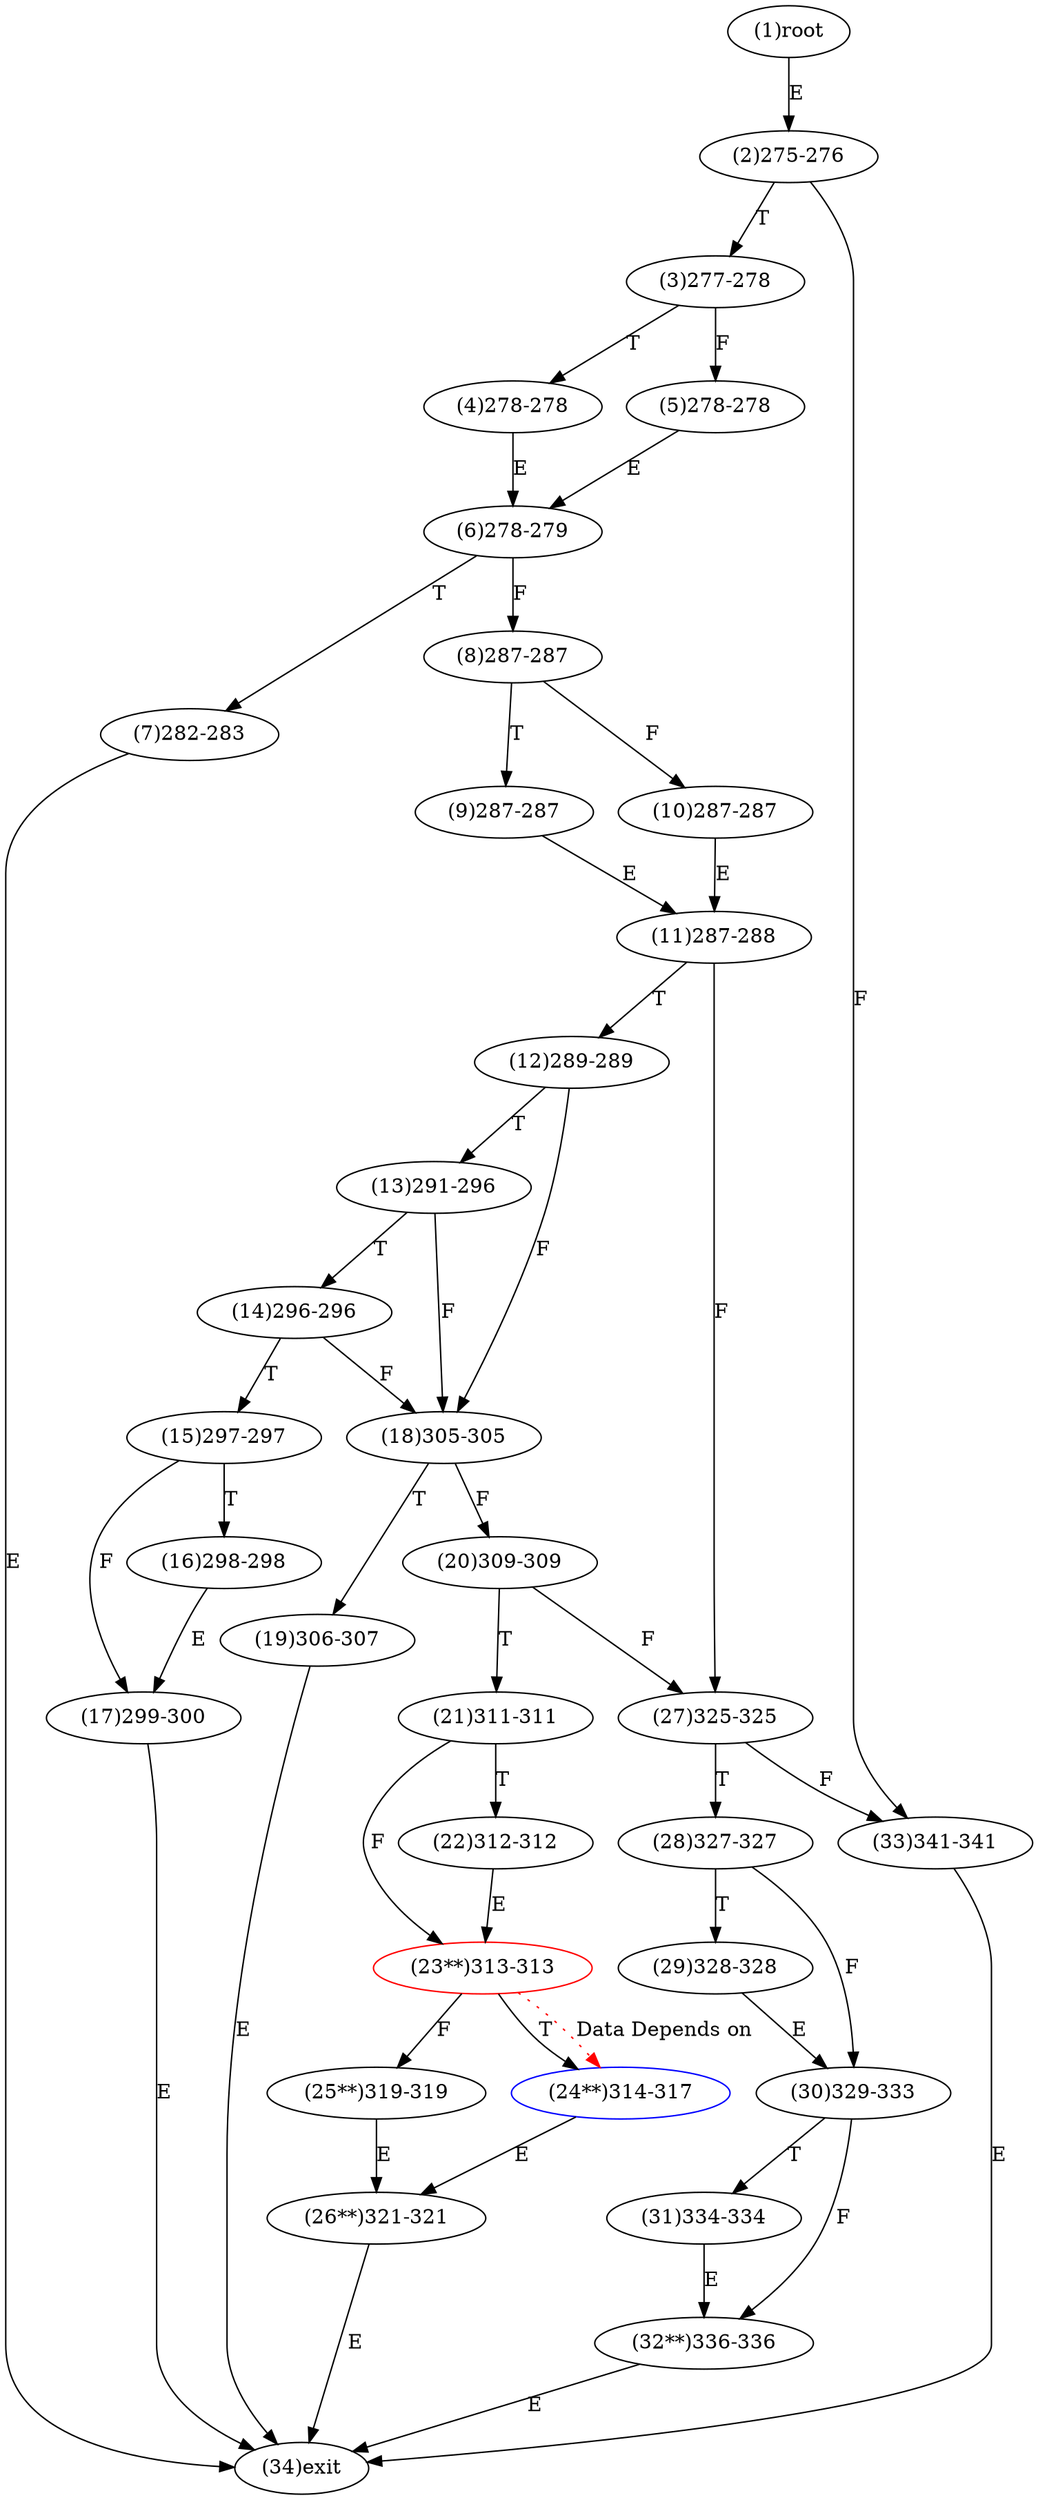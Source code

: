 digraph "" { 
1[ label="(1)root"];
2[ label="(2)275-276"];
3[ label="(3)277-278"];
4[ label="(4)278-278"];
5[ label="(5)278-278"];
6[ label="(6)278-279"];
7[ label="(7)282-283"];
8[ label="(8)287-287"];
9[ label="(9)287-287"];
10[ label="(10)287-287"];
11[ label="(11)287-288"];
12[ label="(12)289-289"];
13[ label="(13)291-296"];
14[ label="(14)296-296"];
15[ label="(15)297-297"];
17[ label="(17)299-300"];
16[ label="(16)298-298"];
19[ label="(19)306-307"];
18[ label="(18)305-305"];
21[ label="(21)311-311"];
20[ label="(20)309-309"];
23[ label="(23**)313-313",color=red];
22[ label="(22)312-312"];
25[ label="(25**)319-319"];
24[ label="(24**)314-317",color=blue];
27[ label="(27)325-325"];
26[ label="(26**)321-321"];
29[ label="(29)328-328"];
28[ label="(28)327-327"];
31[ label="(31)334-334"];
30[ label="(30)329-333"];
34[ label="(34)exit"];
32[ label="(32**)336-336"];
33[ label="(33)341-341"];
1->2[ label="E"];
2->33[ label="F"];
2->3[ label="T"];
3->5[ label="F"];
3->4[ label="T"];
4->6[ label="E"];
5->6[ label="E"];
6->8[ label="F"];
6->7[ label="T"];
7->34[ label="E"];
8->10[ label="F"];
8->9[ label="T"];
9->11[ label="E"];
10->11[ label="E"];
11->27[ label="F"];
11->12[ label="T"];
12->18[ label="F"];
12->13[ label="T"];
13->18[ label="F"];
13->14[ label="T"];
14->18[ label="F"];
14->15[ label="T"];
15->17[ label="F"];
15->16[ label="T"];
16->17[ label="E"];
17->34[ label="E"];
18->20[ label="F"];
18->19[ label="T"];
19->34[ label="E"];
20->27[ label="F"];
20->21[ label="T"];
21->23[ label="F"];
21->22[ label="T"];
22->23[ label="E"];
23->25[ label="F"];
23->24[ label="T"];
24->26[ label="E"];
25->26[ label="E"];
26->34[ label="E"];
27->33[ label="F"];
27->28[ label="T"];
28->30[ label="F"];
28->29[ label="T"];
29->30[ label="E"];
30->32[ label="F"];
30->31[ label="T"];
31->32[ label="E"];
32->34[ label="E"];
33->34[ label="E"];
23->24[ color="red" label="Data Depends on" style = dotted ];
}